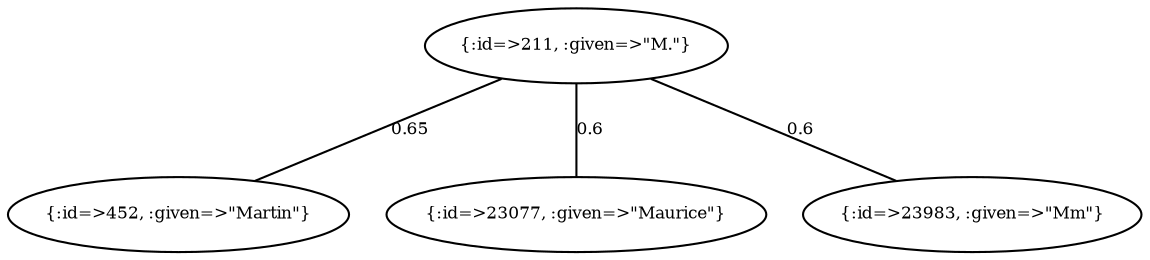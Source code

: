 graph Collector__WeightedGraph {
    "{:id=>211, :given=>\"M.\"}" [
        fontsize = 8,
        label = "{:id=>211, :given=>\"M.\"}"
    ]

    "{:id=>452, :given=>\"Martin\"}" [
        fontsize = 8,
        label = "{:id=>452, :given=>\"Martin\"}"
    ]

    "{:id=>23077, :given=>\"Maurice\"}" [
        fontsize = 8,
        label = "{:id=>23077, :given=>\"Maurice\"}"
    ]

    "{:id=>23983, :given=>\"Mm\"}" [
        fontsize = 8,
        label = "{:id=>23983, :given=>\"Mm\"}"
    ]

    "{:id=>211, :given=>\"M.\"}" -- "{:id=>452, :given=>\"Martin\"}" [
        fontsize = 8,
        label = 0.65
    ]

    "{:id=>211, :given=>\"M.\"}" -- "{:id=>23077, :given=>\"Maurice\"}" [
        fontsize = 8,
        label = 0.6
    ]

    "{:id=>211, :given=>\"M.\"}" -- "{:id=>23983, :given=>\"Mm\"}" [
        fontsize = 8,
        label = 0.6
    ]
}
